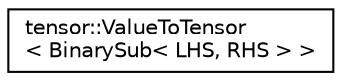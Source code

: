 digraph "Graphical Class Hierarchy"
{
  edge [fontname="Helvetica",fontsize="10",labelfontname="Helvetica",labelfontsize="10"];
  node [fontname="Helvetica",fontsize="10",shape=record];
  rankdir="LR";
  Node1 [label="tensor::ValueToTensor\l\< BinarySub\< LHS, RHS \> \>",height=0.2,width=0.4,color="black", fillcolor="white", style="filled",URL="$structtensor_1_1ValueToTensor_3_01BinarySub_3_01LHS_00_01RHS_01_4_01_4.html"];
}
